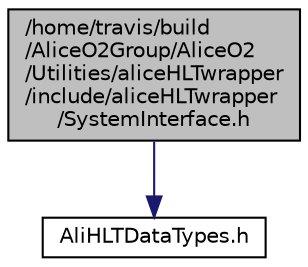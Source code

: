 digraph "/home/travis/build/AliceO2Group/AliceO2/Utilities/aliceHLTwrapper/include/aliceHLTwrapper/SystemInterface.h"
{
 // INTERACTIVE_SVG=YES
  bgcolor="transparent";
  edge [fontname="Helvetica",fontsize="10",labelfontname="Helvetica",labelfontsize="10"];
  node [fontname="Helvetica",fontsize="10",shape=record];
  Node0 [label="/home/travis/build\l/AliceO2Group/AliceO2\l/Utilities/aliceHLTwrapper\l/include/aliceHLTwrapper\l/SystemInterface.h",height=0.2,width=0.4,color="black", fillcolor="grey75", style="filled", fontcolor="black"];
  Node0 -> Node1 [color="midnightblue",fontsize="10",style="solid",fontname="Helvetica"];
  Node1 [label="AliHLTDataTypes.h",height=0.2,width=0.4,color="black",URL="$d6/d34/AliHLTDataTypes_8h.html",tooltip="Data type declaration for the HLT module. "];
}
